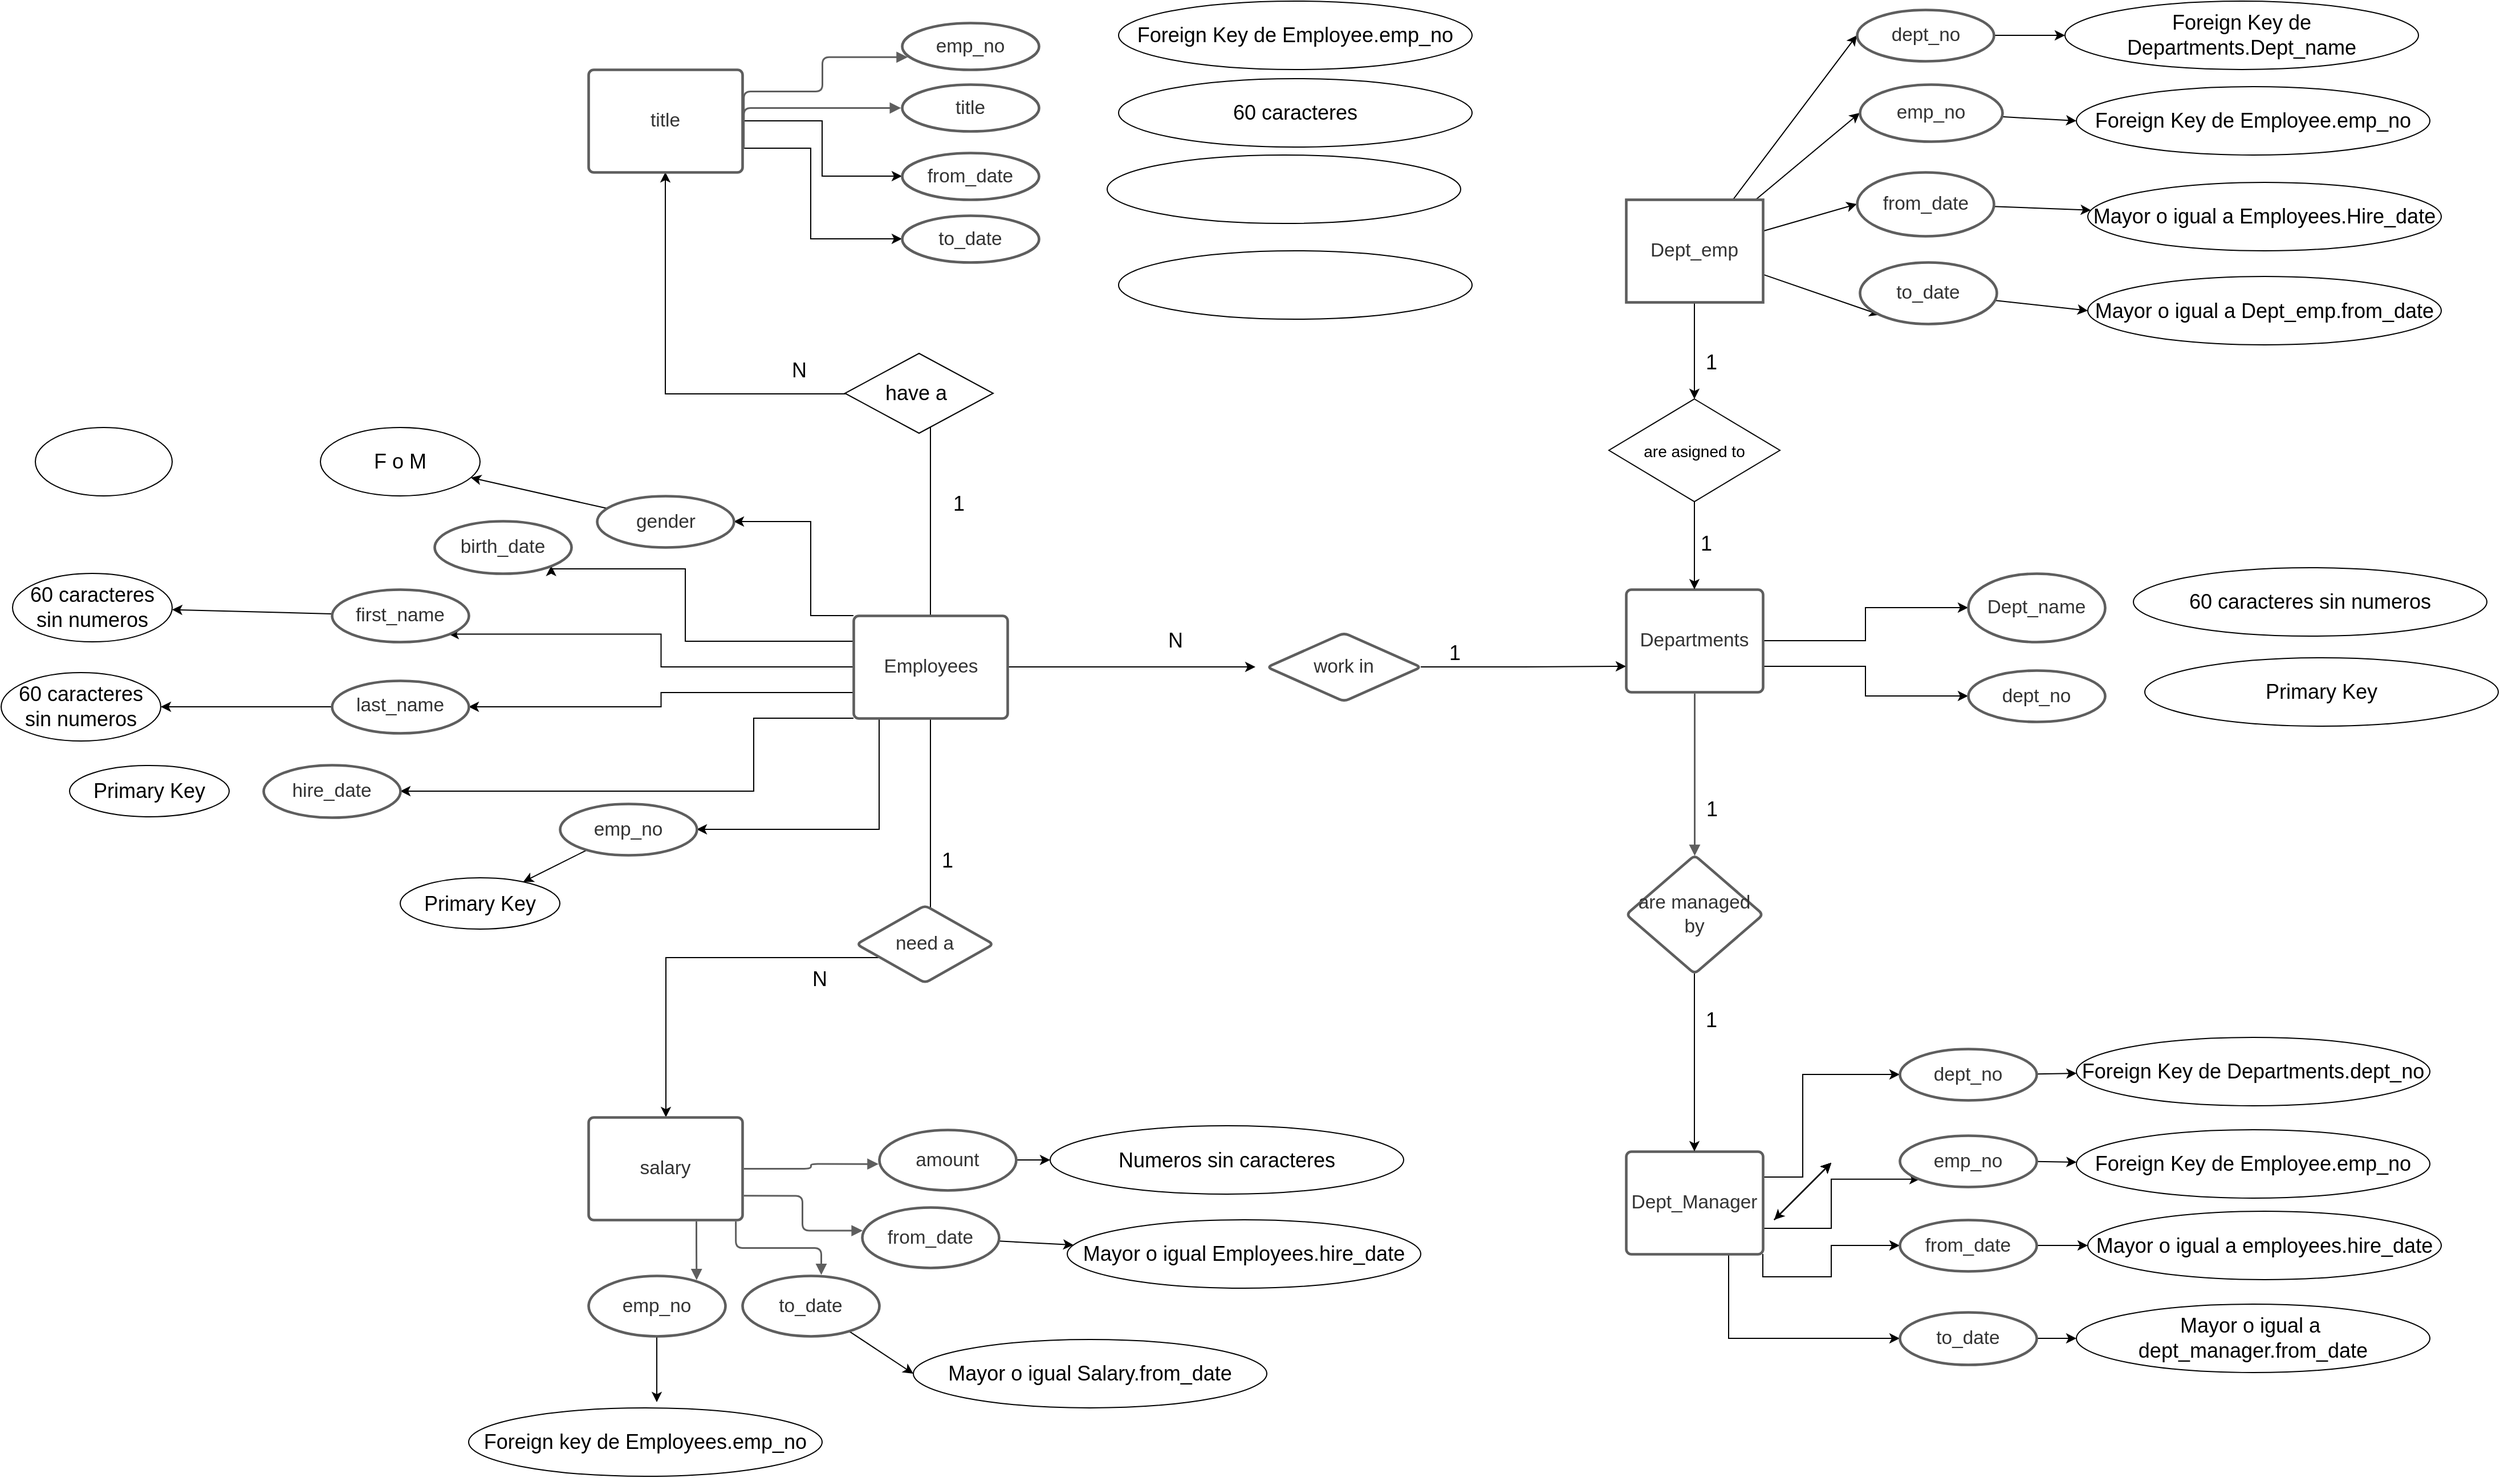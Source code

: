 <mxfile version="20.3.2" type="github">
  <diagram name="Page-1" id="e56a1550-8fbb-45ad-956c-1786394a9013">
    <mxGraphModel dx="3940" dy="1158" grid="1" gridSize="10" guides="1" tooltips="1" connect="1" arrows="1" fold="1" page="1" pageScale="1" pageWidth="1100" pageHeight="850" background="none" math="0" shadow="0">
      <root>
        <mxCell id="0" />
        <mxCell id="1" parent="0" />
        <mxCell id="KcR6Oc8ULUUjkKVTyV3o-144" style="edgeStyle=orthogonalEdgeStyle;rounded=0;orthogonalLoop=1;jettySize=auto;html=1;exitX=0.5;exitY=0;exitDx=0;exitDy=0;entryX=0.5;entryY=1;entryDx=0;entryDy=0;" parent="1" source="KcR6Oc8ULUUjkKVTyV3o-69" target="KcR6Oc8ULUUjkKVTyV3o-119" edge="1">
          <mxGeometry relative="1" as="geometry" />
        </mxCell>
        <mxCell id="KcR6Oc8ULUUjkKVTyV3o-146" style="edgeStyle=orthogonalEdgeStyle;rounded=0;orthogonalLoop=1;jettySize=auto;html=1;exitX=0.5;exitY=1;exitDx=0;exitDy=0;" parent="1" source="KcR6Oc8ULUUjkKVTyV3o-69" target="KcR6Oc8ULUUjkKVTyV3o-101" edge="1">
          <mxGeometry relative="1" as="geometry">
            <Array as="points">
              <mxPoint x="785" y="850" />
              <mxPoint x="553" y="850" />
            </Array>
          </mxGeometry>
        </mxCell>
        <mxCell id="KcR6Oc8ULUUjkKVTyV3o-157" style="edgeStyle=orthogonalEdgeStyle;rounded=0;orthogonalLoop=1;jettySize=auto;html=1;exitX=0.25;exitY=1;exitDx=0;exitDy=0;entryX=1;entryY=0.5;entryDx=0;entryDy=0;" parent="1" source="KcR6Oc8ULUUjkKVTyV3o-69" target="KcR6Oc8ULUUjkKVTyV3o-82" edge="1">
          <mxGeometry relative="1" as="geometry">
            <Array as="points">
              <mxPoint x="740" y="640" />
              <mxPoint x="740" y="738" />
            </Array>
          </mxGeometry>
        </mxCell>
        <mxCell id="KcR6Oc8ULUUjkKVTyV3o-163" style="edgeStyle=orthogonalEdgeStyle;rounded=0;orthogonalLoop=1;jettySize=auto;html=1;exitX=0;exitY=1;exitDx=0;exitDy=0;entryX=1;entryY=0.5;entryDx=0;entryDy=0;" parent="1" source="KcR6Oc8ULUUjkKVTyV3o-69" target="KcR6Oc8ULUUjkKVTyV3o-81" edge="1">
          <mxGeometry relative="1" as="geometry">
            <Array as="points">
              <mxPoint x="630" y="640" />
              <mxPoint x="630" y="704" />
            </Array>
          </mxGeometry>
        </mxCell>
        <mxCell id="KcR6Oc8ULUUjkKVTyV3o-167" style="edgeStyle=orthogonalEdgeStyle;rounded=0;orthogonalLoop=1;jettySize=auto;html=1;exitX=0;exitY=0.75;exitDx=0;exitDy=0;entryX=1;entryY=0.5;entryDx=0;entryDy=0;" parent="1" source="KcR6Oc8ULUUjkKVTyV3o-69" target="KcR6Oc8ULUUjkKVTyV3o-80" edge="1">
          <mxGeometry relative="1" as="geometry" />
        </mxCell>
        <mxCell id="KcR6Oc8ULUUjkKVTyV3o-170" style="edgeStyle=orthogonalEdgeStyle;rounded=0;orthogonalLoop=1;jettySize=auto;html=1;exitX=0;exitY=0.5;exitDx=0;exitDy=0;entryX=1;entryY=1;entryDx=0;entryDy=0;" parent="1" source="KcR6Oc8ULUUjkKVTyV3o-69" target="KcR6Oc8ULUUjkKVTyV3o-79" edge="1">
          <mxGeometry relative="1" as="geometry" />
        </mxCell>
        <mxCell id="KcR6Oc8ULUUjkKVTyV3o-172" style="edgeStyle=orthogonalEdgeStyle;rounded=0;orthogonalLoop=1;jettySize=auto;html=1;exitX=0;exitY=0.25;exitDx=0;exitDy=0;entryX=1;entryY=1;entryDx=0;entryDy=0;" parent="1" source="KcR6Oc8ULUUjkKVTyV3o-69" target="KcR6Oc8ULUUjkKVTyV3o-78" edge="1">
          <mxGeometry relative="1" as="geometry">
            <Array as="points">
              <mxPoint x="570" y="572" />
              <mxPoint x="570" y="509" />
              <mxPoint x="453" y="509" />
            </Array>
          </mxGeometry>
        </mxCell>
        <mxCell id="KcR6Oc8ULUUjkKVTyV3o-174" style="edgeStyle=orthogonalEdgeStyle;rounded=0;orthogonalLoop=1;jettySize=auto;html=1;exitX=0;exitY=0;exitDx=0;exitDy=0;entryX=1;entryY=0.5;entryDx=0;entryDy=0;" parent="1" source="KcR6Oc8ULUUjkKVTyV3o-69" target="KcR6Oc8ULUUjkKVTyV3o-77" edge="1">
          <mxGeometry relative="1" as="geometry">
            <Array as="points">
              <mxPoint x="680" y="550" />
              <mxPoint x="680" y="468" />
            </Array>
          </mxGeometry>
        </mxCell>
        <mxCell id="FEJOQUFaC0oeGkW2y8xq-22" style="edgeStyle=orthogonalEdgeStyle;rounded=0;orthogonalLoop=1;jettySize=auto;html=1;fontSize=18;" edge="1" parent="1" source="KcR6Oc8ULUUjkKVTyV3o-69">
          <mxGeometry relative="1" as="geometry">
            <mxPoint x="1070" y="595" as="targetPoint" />
          </mxGeometry>
        </mxCell>
        <UserObject label="Employees" lucidchartObjectId="xz9R6bpW.FXE" id="KcR6Oc8ULUUjkKVTyV3o-69">
          <mxCell style="html=1;overflow=block;blockSpacing=1;whiteSpace=wrap;fontSize=16.7;fontColor=#333333;align=center;spacing=3.8;strokeColor=#5e5e5e;strokeOpacity=100;rounded=1;absoluteArcSize=1;arcSize=9;strokeWidth=2.3;" parent="1" vertex="1">
            <mxGeometry x="717.5" y="550" width="135" height="90" as="geometry" />
          </mxCell>
        </UserObject>
        <mxCell id="FEJOQUFaC0oeGkW2y8xq-31" style="edgeStyle=orthogonalEdgeStyle;rounded=0;orthogonalLoop=1;jettySize=auto;html=1;entryX=0;entryY=0.5;entryDx=0;entryDy=0;fontSize=18;" edge="1" parent="1" source="KcR6Oc8ULUUjkKVTyV3o-70" target="KcR6Oc8ULUUjkKVTyV3o-76">
          <mxGeometry relative="1" as="geometry" />
        </mxCell>
        <mxCell id="FEJOQUFaC0oeGkW2y8xq-32" style="edgeStyle=orthogonalEdgeStyle;rounded=0;orthogonalLoop=1;jettySize=auto;html=1;exitX=1;exitY=0.75;exitDx=0;exitDy=0;entryX=0;entryY=0.5;entryDx=0;entryDy=0;fontSize=18;" edge="1" parent="1" source="KcR6Oc8ULUUjkKVTyV3o-70" target="KcR6Oc8ULUUjkKVTyV3o-75">
          <mxGeometry relative="1" as="geometry" />
        </mxCell>
        <UserObject label="Departments" lucidchartObjectId="kD9RG~DW.CCm" id="KcR6Oc8ULUUjkKVTyV3o-70">
          <mxCell style="html=1;overflow=block;blockSpacing=1;whiteSpace=wrap;fontSize=16.7;fontColor=#333333;align=center;spacing=3.8;strokeColor=#5e5e5e;strokeOpacity=100;rounded=1;absoluteArcSize=1;arcSize=9;strokeWidth=2.3;" parent="1" vertex="1">
            <mxGeometry x="1395" y="527" width="120" height="90" as="geometry" />
          </mxCell>
        </UserObject>
        <mxCell id="FEJOQUFaC0oeGkW2y8xq-23" style="edgeStyle=orthogonalEdgeStyle;rounded=0;orthogonalLoop=1;jettySize=auto;html=1;entryX=0;entryY=0.75;entryDx=0;entryDy=0;fontSize=18;" edge="1" parent="1" source="KcR6Oc8ULUUjkKVTyV3o-71" target="KcR6Oc8ULUUjkKVTyV3o-70">
          <mxGeometry relative="1" as="geometry">
            <Array as="points" />
          </mxGeometry>
        </mxCell>
        <UserObject label="work in" lucidchartObjectId="pD9RKShQ2z.8" id="KcR6Oc8ULUUjkKVTyV3o-71">
          <mxCell style="html=1;overflow=block;blockSpacing=1;whiteSpace=wrap;shape=rhombus;fontSize=16.7;fontColor=#333333;align=center;spacing=3.8;strokeColor=#5e5e5e;strokeOpacity=100;rounded=1;absoluteArcSize=1;arcSize=9;strokeWidth=2.3;" parent="1" vertex="1">
            <mxGeometry x="1080" y="565" width="135" height="60" as="geometry" />
          </mxCell>
        </UserObject>
        <mxCell id="KcR6Oc8ULUUjkKVTyV3o-176" style="edgeStyle=orthogonalEdgeStyle;rounded=0;orthogonalLoop=1;jettySize=auto;html=1;exitX=1;exitY=0.25;exitDx=0;exitDy=0;entryX=0;entryY=0.5;entryDx=0;entryDy=0;" parent="1" source="KcR6Oc8ULUUjkKVTyV3o-74" target="KcR6Oc8ULUUjkKVTyV3o-89" edge="1">
          <mxGeometry relative="1" as="geometry">
            <Array as="points">
              <mxPoint x="1550" y="1043" />
              <mxPoint x="1550" y="953" />
            </Array>
          </mxGeometry>
        </mxCell>
        <mxCell id="KcR6Oc8ULUUjkKVTyV3o-180" style="edgeStyle=orthogonalEdgeStyle;rounded=0;orthogonalLoop=1;jettySize=auto;html=1;exitX=1;exitY=0.75;exitDx=0;exitDy=0;entryX=0;entryY=1;entryDx=0;entryDy=0;" parent="1" source="KcR6Oc8ULUUjkKVTyV3o-74" target="KcR6Oc8ULUUjkKVTyV3o-88" edge="1">
          <mxGeometry relative="1" as="geometry" />
        </mxCell>
        <mxCell id="KcR6Oc8ULUUjkKVTyV3o-182" style="edgeStyle=orthogonalEdgeStyle;rounded=0;orthogonalLoop=1;jettySize=auto;html=1;exitX=1;exitY=1;exitDx=0;exitDy=0;entryX=0;entryY=0.5;entryDx=0;entryDy=0;" parent="1" source="KcR6Oc8ULUUjkKVTyV3o-74" target="KcR6Oc8ULUUjkKVTyV3o-86" edge="1">
          <mxGeometry relative="1" as="geometry" />
        </mxCell>
        <mxCell id="KcR6Oc8ULUUjkKVTyV3o-185" style="edgeStyle=orthogonalEdgeStyle;rounded=0;orthogonalLoop=1;jettySize=auto;html=1;exitX=0.75;exitY=1;exitDx=0;exitDy=0;entryX=0;entryY=0.5;entryDx=0;entryDy=0;" parent="1" source="KcR6Oc8ULUUjkKVTyV3o-74" target="KcR6Oc8ULUUjkKVTyV3o-87" edge="1">
          <mxGeometry relative="1" as="geometry" />
        </mxCell>
        <UserObject label="Dept_Manager" lucidchartObjectId=".J9R_4g7XJTi" id="KcR6Oc8ULUUjkKVTyV3o-74">
          <mxCell style="html=1;overflow=block;blockSpacing=1;whiteSpace=wrap;fontSize=16.7;fontColor=#333333;align=center;spacing=3.8;strokeColor=#5e5e5e;strokeOpacity=100;rounded=1;absoluteArcSize=1;arcSize=9;strokeWidth=2.3;" parent="1" vertex="1">
            <mxGeometry x="1395" y="1020" width="120" height="90" as="geometry" />
          </mxCell>
        </UserObject>
        <UserObject label="dept_no" lucidchartObjectId="tK9R2TVEed0e" id="KcR6Oc8ULUUjkKVTyV3o-75">
          <mxCell style="html=1;overflow=block;blockSpacing=1;whiteSpace=wrap;ellipse;fontSize=16.7;fontColor=#333333;align=center;spacing=3.8;strokeColor=#5e5e5e;strokeOpacity=100;rounded=1;absoluteArcSize=1;arcSize=9;strokeWidth=2.3;" parent="1" vertex="1">
            <mxGeometry x="1695" y="598" width="120" height="45" as="geometry" />
          </mxCell>
        </UserObject>
        <UserObject label="Dept_name" lucidchartObjectId="TK9RW6eQ4vUa" id="KcR6Oc8ULUUjkKVTyV3o-76">
          <mxCell style="html=1;overflow=block;blockSpacing=1;whiteSpace=wrap;ellipse;fontSize=16.7;fontColor=#333333;align=center;spacing=3.8;strokeColor=#5e5e5e;strokeOpacity=100;rounded=1;absoluteArcSize=1;arcSize=9;strokeWidth=2.3;" parent="1" vertex="1">
            <mxGeometry x="1695" y="513" width="120" height="60" as="geometry" />
          </mxCell>
        </UserObject>
        <mxCell id="FEJOQUFaC0oeGkW2y8xq-113" style="edgeStyle=none;rounded=0;orthogonalLoop=1;jettySize=auto;html=1;fontSize=18;" edge="1" parent="1" source="KcR6Oc8ULUUjkKVTyV3o-77" target="FEJOQUFaC0oeGkW2y8xq-112">
          <mxGeometry relative="1" as="geometry" />
        </mxCell>
        <UserObject label="gender" lucidchartObjectId="8P9Rr2PMkIm8" id="KcR6Oc8ULUUjkKVTyV3o-77">
          <mxCell style="html=1;overflow=block;blockSpacing=1;whiteSpace=wrap;ellipse;fontSize=16.7;fontColor=#333333;align=center;spacing=3.8;strokeColor=#5e5e5e;strokeOpacity=100;rounded=1;absoluteArcSize=1;arcSize=9;strokeWidth=2.3;" parent="1" vertex="1">
            <mxGeometry x="492.5" y="445" width="120" height="45" as="geometry" />
          </mxCell>
        </UserObject>
        <UserObject label="birth_date" lucidchartObjectId="lQ9R~.p6iS9_" id="KcR6Oc8ULUUjkKVTyV3o-78">
          <mxCell style="html=1;overflow=block;blockSpacing=1;whiteSpace=wrap;ellipse;fontSize=16.7;fontColor=#333333;align=center;spacing=3.8;strokeColor=#5e5e5e;strokeOpacity=100;rounded=1;absoluteArcSize=1;arcSize=9;strokeWidth=2.3;" parent="1" vertex="1">
            <mxGeometry x="350" y="467" width="120" height="46" as="geometry" />
          </mxCell>
        </UserObject>
        <mxCell id="FEJOQUFaC0oeGkW2y8xq-115" style="edgeStyle=none;rounded=0;orthogonalLoop=1;jettySize=auto;html=1;fontSize=18;" edge="1" parent="1" source="KcR6Oc8ULUUjkKVTyV3o-79" target="FEJOQUFaC0oeGkW2y8xq-67">
          <mxGeometry relative="1" as="geometry" />
        </mxCell>
        <UserObject label="first_name" lucidchartObjectId="CQ9RGuEqZjhO" id="KcR6Oc8ULUUjkKVTyV3o-79">
          <mxCell style="html=1;overflow=block;blockSpacing=1;whiteSpace=wrap;ellipse;fontSize=16.7;fontColor=#333333;align=center;spacing=3.8;strokeColor=#5e5e5e;strokeOpacity=100;rounded=1;absoluteArcSize=1;arcSize=9;strokeWidth=2.3;" parent="1" vertex="1">
            <mxGeometry x="260" y="527" width="120" height="46" as="geometry" />
          </mxCell>
        </UserObject>
        <mxCell id="FEJOQUFaC0oeGkW2y8xq-66" style="edgeStyle=none;rounded=0;orthogonalLoop=1;jettySize=auto;html=1;exitX=0;exitY=0.5;exitDx=0;exitDy=0;fontSize=18;" edge="1" parent="1" source="KcR6Oc8ULUUjkKVTyV3o-80" target="FEJOQUFaC0oeGkW2y8xq-65">
          <mxGeometry relative="1" as="geometry" />
        </mxCell>
        <UserObject label="&lt;div style=&quot;display: flex; justify-content: center; text-align: center; align-items: baseline; font-size: 0; line-height: 1.25;margin-top: -2px;&quot;&gt;&lt;span&gt;&lt;span style=&quot;font-size:16.7px;color:#333333;&quot;&gt;last_name&lt;/span&gt;&lt;span style=&quot;font-size:16px;color:#000000;&quot;&gt;  &lt;/span&gt;&lt;/span&gt;&lt;/div&gt;" lucidchartObjectId="SQ9RVI8qVVdR" id="KcR6Oc8ULUUjkKVTyV3o-80">
          <mxCell style="html=1;overflow=block;blockSpacing=1;whiteSpace=wrap;ellipse;fontSize=13;spacing=3.8;strokeColor=#5e5e5e;strokeOpacity=100;rounded=1;absoluteArcSize=1;arcSize=9;strokeWidth=2.3;" parent="1" vertex="1">
            <mxGeometry x="260" y="607" width="120" height="46" as="geometry" />
          </mxCell>
        </UserObject>
        <UserObject label="hire_date" lucidchartObjectId="fR9Rlt8UUerg" id="KcR6Oc8ULUUjkKVTyV3o-81">
          <mxCell style="html=1;overflow=block;blockSpacing=1;whiteSpace=wrap;ellipse;fontSize=16.7;fontColor=#333333;align=center;spacing=3.8;strokeColor=#5e5e5e;strokeOpacity=100;rounded=1;absoluteArcSize=1;arcSize=9;strokeWidth=2.3;" parent="1" vertex="1">
            <mxGeometry x="200" y="681" width="120" height="46" as="geometry" />
          </mxCell>
        </UserObject>
        <mxCell id="FEJOQUFaC0oeGkW2y8xq-69" style="edgeStyle=none;rounded=0;orthogonalLoop=1;jettySize=auto;html=1;fontSize=18;" edge="1" parent="1" source="KcR6Oc8ULUUjkKVTyV3o-82" target="FEJOQUFaC0oeGkW2y8xq-68">
          <mxGeometry relative="1" as="geometry" />
        </mxCell>
        <UserObject label="emp_no" lucidchartObjectId="FR9R~3oERHCW" id="KcR6Oc8ULUUjkKVTyV3o-82">
          <mxCell style="html=1;overflow=block;blockSpacing=1;whiteSpace=wrap;ellipse;fontSize=16.7;fontColor=#333333;align=center;spacing=3.8;strokeColor=#5e5e5e;strokeOpacity=100;rounded=1;absoluteArcSize=1;arcSize=9;strokeWidth=2.3;" parent="1" vertex="1">
            <mxGeometry x="460" y="715" width="120" height="45" as="geometry" />
          </mxCell>
        </UserObject>
        <mxCell id="FEJOQUFaC0oeGkW2y8xq-56" value="" style="rounded=0;orthogonalLoop=1;jettySize=auto;html=1;fontSize=14;" edge="1" parent="1" source="KcR6Oc8ULUUjkKVTyV3o-83" target="FEJOQUFaC0oeGkW2y8xq-16">
          <mxGeometry relative="1" as="geometry" />
        </mxCell>
        <mxCell id="FEJOQUFaC0oeGkW2y8xq-122" style="edgeStyle=none;rounded=0;orthogonalLoop=1;jettySize=auto;html=1;entryX=0;entryY=1;entryDx=0;entryDy=0;fontSize=18;" edge="1" parent="1" source="KcR6Oc8ULUUjkKVTyV3o-83" target="KcR6Oc8ULUUjkKVTyV3o-85">
          <mxGeometry relative="1" as="geometry" />
        </mxCell>
        <mxCell id="FEJOQUFaC0oeGkW2y8xq-123" style="edgeStyle=none;rounded=0;orthogonalLoop=1;jettySize=auto;html=1;entryX=0;entryY=0.5;entryDx=0;entryDy=0;fontSize=18;" edge="1" parent="1" source="KcR6Oc8ULUUjkKVTyV3o-83" target="KcR6Oc8ULUUjkKVTyV3o-84">
          <mxGeometry relative="1" as="geometry" />
        </mxCell>
        <mxCell id="FEJOQUFaC0oeGkW2y8xq-124" style="edgeStyle=none;rounded=0;orthogonalLoop=1;jettySize=auto;html=1;entryX=0;entryY=0.5;entryDx=0;entryDy=0;fontSize=18;" edge="1" parent="1" source="KcR6Oc8ULUUjkKVTyV3o-83" target="KcR6Oc8ULUUjkKVTyV3o-91">
          <mxGeometry relative="1" as="geometry" />
        </mxCell>
        <mxCell id="FEJOQUFaC0oeGkW2y8xq-125" style="edgeStyle=none;rounded=0;orthogonalLoop=1;jettySize=auto;html=1;entryX=0;entryY=0.5;entryDx=0;entryDy=0;fontSize=18;" edge="1" parent="1" source="KcR6Oc8ULUUjkKVTyV3o-83" target="KcR6Oc8ULUUjkKVTyV3o-90">
          <mxGeometry relative="1" as="geometry" />
        </mxCell>
        <UserObject label="Dept_emp" lucidchartObjectId="9U9Rp4n7m0in" id="KcR6Oc8ULUUjkKVTyV3o-83">
          <mxCell style="html=1;overflow=block;blockSpacing=1;whiteSpace=wrap;fontSize=16.7;fontColor=#333333;align=center;spacing=3.8;strokeColor=#5e5e5e;strokeOpacity=100;rounded=1;absoluteArcSize=1;arcSize=0;strokeWidth=2.3;" parent="1" vertex="1">
            <mxGeometry x="1395" y="185" width="120" height="90" as="geometry" />
          </mxCell>
        </UserObject>
        <mxCell id="FEJOQUFaC0oeGkW2y8xq-129" style="edgeStyle=none;rounded=0;orthogonalLoop=1;jettySize=auto;html=1;fontSize=18;" edge="1" parent="1" source="KcR6Oc8ULUUjkKVTyV3o-84" target="FEJOQUFaC0oeGkW2y8xq-116">
          <mxGeometry relative="1" as="geometry" />
        </mxCell>
        <UserObject label="from_date" lucidchartObjectId="~Y9Ra.M3.pO~" id="KcR6Oc8ULUUjkKVTyV3o-84">
          <mxCell style="html=1;overflow=block;blockSpacing=1;whiteSpace=wrap;ellipse;fontSize=16.7;fontColor=#333333;align=center;spacing=3.8;strokeColor=#5e5e5e;strokeOpacity=100;rounded=1;absoluteArcSize=1;arcSize=9;strokeWidth=2.3;" parent="1" vertex="1">
            <mxGeometry x="1597.5" y="161" width="120" height="56" as="geometry" />
          </mxCell>
        </UserObject>
        <mxCell id="FEJOQUFaC0oeGkW2y8xq-130" style="edgeStyle=none;rounded=0;orthogonalLoop=1;jettySize=auto;html=1;entryX=0;entryY=0.5;entryDx=0;entryDy=0;fontSize=18;" edge="1" parent="1" source="KcR6Oc8ULUUjkKVTyV3o-85" target="FEJOQUFaC0oeGkW2y8xq-101">
          <mxGeometry relative="1" as="geometry" />
        </mxCell>
        <UserObject label="to_date" lucidchartObjectId="8Z9RhYsD0ph8" id="KcR6Oc8ULUUjkKVTyV3o-85">
          <mxCell style="html=1;overflow=block;blockSpacing=1;whiteSpace=wrap;ellipse;fontSize=16.7;fontColor=#333333;align=center;spacing=3.8;strokeColor=#5e5e5e;strokeOpacity=100;rounded=1;absoluteArcSize=1;arcSize=9;strokeWidth=2.3;" parent="1" vertex="1">
            <mxGeometry x="1600" y="240" width="120" height="54" as="geometry" />
          </mxCell>
        </UserObject>
        <mxCell id="FEJOQUFaC0oeGkW2y8xq-80" value="" style="edgeStyle=none;rounded=0;orthogonalLoop=1;jettySize=auto;html=1;fontSize=18;" edge="1" parent="1" source="KcR6Oc8ULUUjkKVTyV3o-86" target="FEJOQUFaC0oeGkW2y8xq-74">
          <mxGeometry relative="1" as="geometry" />
        </mxCell>
        <UserObject label="from_date" lucidchartObjectId="b29RTk9Mnwc3" id="KcR6Oc8ULUUjkKVTyV3o-86">
          <mxCell style="html=1;overflow=block;blockSpacing=1;whiteSpace=wrap;ellipse;fontSize=16.7;fontColor=#333333;align=center;spacing=3.8;strokeColor=#5e5e5e;strokeOpacity=100;rounded=1;absoluteArcSize=1;arcSize=9;strokeWidth=2.3;" parent="1" vertex="1">
            <mxGeometry x="1635" y="1080" width="120" height="45" as="geometry" />
          </mxCell>
        </UserObject>
        <mxCell id="FEJOQUFaC0oeGkW2y8xq-81" value="" style="edgeStyle=none;rounded=0;orthogonalLoop=1;jettySize=auto;html=1;fontSize=18;" edge="1" parent="1" source="KcR6Oc8ULUUjkKVTyV3o-87" target="FEJOQUFaC0oeGkW2y8xq-75">
          <mxGeometry relative="1" as="geometry" />
        </mxCell>
        <UserObject label="to_date" lucidchartObjectId="149RedD5ZlJK" id="KcR6Oc8ULUUjkKVTyV3o-87">
          <mxCell style="html=1;overflow=block;blockSpacing=1;whiteSpace=wrap;ellipse;fontSize=16.7;fontColor=#333333;align=center;spacing=3.8;strokeColor=#5e5e5e;strokeOpacity=100;rounded=1;absoluteArcSize=1;arcSize=9;strokeWidth=2.3;" parent="1" vertex="1">
            <mxGeometry x="1635" y="1161" width="120" height="46" as="geometry" />
          </mxCell>
        </UserObject>
        <mxCell id="FEJOQUFaC0oeGkW2y8xq-79" value="" style="edgeStyle=none;rounded=0;orthogonalLoop=1;jettySize=auto;html=1;fontSize=18;" edge="1" parent="1" source="KcR6Oc8ULUUjkKVTyV3o-88" target="FEJOQUFaC0oeGkW2y8xq-73">
          <mxGeometry relative="1" as="geometry" />
        </mxCell>
        <UserObject label="emp_no" lucidchartObjectId="d59R7Pp8uAvP" id="KcR6Oc8ULUUjkKVTyV3o-88">
          <mxCell style="html=1;overflow=block;blockSpacing=1;whiteSpace=wrap;ellipse;fontSize=16.7;fontColor=#333333;align=center;spacing=3.8;strokeColor=#5e5e5e;strokeOpacity=100;rounded=1;absoluteArcSize=1;arcSize=9;strokeWidth=2.3;" parent="1" vertex="1">
            <mxGeometry x="1635" y="1006" width="120" height="45" as="geometry" />
          </mxCell>
        </UserObject>
        <mxCell id="FEJOQUFaC0oeGkW2y8xq-78" value="" style="edgeStyle=none;rounded=0;orthogonalLoop=1;jettySize=auto;html=1;fontSize=18;" edge="1" parent="1" source="KcR6Oc8ULUUjkKVTyV3o-89" target="FEJOQUFaC0oeGkW2y8xq-72">
          <mxGeometry relative="1" as="geometry" />
        </mxCell>
        <UserObject label="dept_no" lucidchartObjectId="D59Rg4aX3Pp4" id="KcR6Oc8ULUUjkKVTyV3o-89">
          <mxCell style="html=1;overflow=block;blockSpacing=1;whiteSpace=wrap;ellipse;fontSize=16.7;fontColor=#333333;align=center;spacing=3.8;strokeColor=#5e5e5e;strokeOpacity=100;rounded=1;absoluteArcSize=1;arcSize=9;strokeWidth=2.3;" parent="1" vertex="1">
            <mxGeometry x="1635" y="930" width="120" height="45" as="geometry" />
          </mxCell>
        </UserObject>
        <mxCell id="FEJOQUFaC0oeGkW2y8xq-128" style="edgeStyle=none;rounded=0;orthogonalLoop=1;jettySize=auto;html=1;entryX=0;entryY=0.5;entryDx=0;entryDy=0;fontSize=18;" edge="1" parent="1" source="KcR6Oc8ULUUjkKVTyV3o-90" target="FEJOQUFaC0oeGkW2y8xq-99">
          <mxGeometry relative="1" as="geometry" />
        </mxCell>
        <UserObject label="emp_no" lucidchartObjectId="U59RZL8NjSFG" id="KcR6Oc8ULUUjkKVTyV3o-90">
          <mxCell style="html=1;overflow=block;blockSpacing=1;whiteSpace=wrap;ellipse;fontSize=16.7;fontColor=#333333;align=center;spacing=3.8;strokeColor=#5e5e5e;strokeOpacity=100;rounded=1;absoluteArcSize=1;arcSize=9;strokeWidth=2.3;" parent="1" vertex="1">
            <mxGeometry x="1600" y="84" width="125" height="50" as="geometry" />
          </mxCell>
        </UserObject>
        <mxCell id="FEJOQUFaC0oeGkW2y8xq-126" style="edgeStyle=none;rounded=0;orthogonalLoop=1;jettySize=auto;html=1;entryX=0;entryY=0.5;entryDx=0;entryDy=0;fontSize=18;" edge="1" parent="1" source="KcR6Oc8ULUUjkKVTyV3o-91" target="FEJOQUFaC0oeGkW2y8xq-100">
          <mxGeometry relative="1" as="geometry" />
        </mxCell>
        <UserObject label="dept_no" lucidchartObjectId="b69RqE9rsH8G" id="KcR6Oc8ULUUjkKVTyV3o-91">
          <mxCell style="html=1;overflow=block;blockSpacing=1;whiteSpace=wrap;ellipse;fontSize=16.7;fontColor=#333333;align=center;spacing=3.8;strokeColor=#5e5e5e;strokeOpacity=100;rounded=1;absoluteArcSize=1;arcSize=9;strokeWidth=2.3;" parent="1" vertex="1">
            <mxGeometry x="1597.5" y="18.5" width="120" height="45" as="geometry" />
          </mxCell>
        </UserObject>
        <mxCell id="FEJOQUFaC0oeGkW2y8xq-28" style="edgeStyle=orthogonalEdgeStyle;rounded=0;orthogonalLoop=1;jettySize=auto;html=1;fontSize=18;" edge="1" parent="1" source="KcR6Oc8ULUUjkKVTyV3o-92" target="KcR6Oc8ULUUjkKVTyV3o-74">
          <mxGeometry relative="1" as="geometry" />
        </mxCell>
        <UserObject label="are managed by" lucidchartObjectId="s79R_xznaIiu" id="KcR6Oc8ULUUjkKVTyV3o-92">
          <mxCell style="html=1;overflow=block;blockSpacing=1;whiteSpace=wrap;shape=rhombus;fontSize=16.7;fontColor=#333333;align=center;spacing=3.8;strokeColor=#5e5e5e;strokeOpacity=100;rounded=1;absoluteArcSize=1;arcSize=9;strokeWidth=2.3;" parent="1" vertex="1">
            <mxGeometry x="1395" y="760" width="120" height="104" as="geometry" />
          </mxCell>
        </UserObject>
        <UserObject label="" lucidchartObjectId="C79RkWU5yFMc" id="KcR6Oc8ULUUjkKVTyV3o-93">
          <mxCell style="html=1;jettySize=18;whiteSpace=wrap;fontSize=13;strokeColor=#5E5E5E;strokeWidth=1.5;rounded=1;arcSize=12;edgeStyle=orthogonalEdgeStyle;startArrow=none;endArrow=block;endFill=1;exitX=0.5;exitY=1.012;exitPerimeter=0;entryX=0.5;entryY=0.005;entryPerimeter=0;" parent="1" source="KcR6Oc8ULUUjkKVTyV3o-70" target="KcR6Oc8ULUUjkKVTyV3o-92" edge="1">
            <mxGeometry width="100" height="100" relative="1" as="geometry">
              <Array as="points" />
            </mxGeometry>
          </mxCell>
        </UserObject>
        <UserObject label="salary" lucidchartObjectId="u99RQj9DWF7g" id="KcR6Oc8ULUUjkKVTyV3o-101">
          <mxCell style="html=1;overflow=block;blockSpacing=1;whiteSpace=wrap;fontSize=16.7;fontColor=#333333;align=center;spacing=3.8;strokeColor=#5e5e5e;strokeOpacity=100;rounded=1;absoluteArcSize=1;arcSize=9;strokeWidth=2.3;" parent="1" vertex="1">
            <mxGeometry x="485" y="990" width="135" height="90" as="geometry" />
          </mxCell>
        </UserObject>
        <UserObject label="need a" lucidchartObjectId="-99ROzWdCF~4" id="KcR6Oc8ULUUjkKVTyV3o-102">
          <mxCell style="html=1;overflow=block;blockSpacing=1;whiteSpace=wrap;shape=rhombus;fontSize=16.7;fontColor=#333333;align=center;spacing=3.8;strokeColor=#5e5e5e;strokeOpacity=100;rounded=1;absoluteArcSize=1;arcSize=9;strokeWidth=2.3;" parent="1" vertex="1">
            <mxGeometry x="720" y="804" width="120" height="68" as="geometry" />
          </mxCell>
        </UserObject>
        <mxCell id="FEJOQUFaC0oeGkW2y8xq-83" value="" style="edgeStyle=none;rounded=0;orthogonalLoop=1;jettySize=auto;html=1;fontSize=18;" edge="1" parent="1" source="KcR6Oc8ULUUjkKVTyV3o-105">
          <mxGeometry relative="1" as="geometry">
            <mxPoint x="545" y="1240" as="targetPoint" />
          </mxGeometry>
        </mxCell>
        <UserObject label="emp_no" lucidchartObjectId="e_9R..aQ1MnT" id="KcR6Oc8ULUUjkKVTyV3o-105">
          <mxCell style="html=1;overflow=block;blockSpacing=1;whiteSpace=wrap;ellipse;fontSize=16.7;fontColor=#333333;align=center;spacing=3.8;strokeColor=#5e5e5e;strokeOpacity=100;rounded=1;absoluteArcSize=1;arcSize=9;strokeWidth=2.3;" parent="1" vertex="1">
            <mxGeometry x="485" y="1129" width="120" height="53" as="geometry" />
          </mxCell>
        </UserObject>
        <mxCell id="FEJOQUFaC0oeGkW2y8xq-87" value="" style="edgeStyle=none;rounded=0;orthogonalLoop=1;jettySize=auto;html=1;fontSize=18;" edge="1" parent="1" source="KcR6Oc8ULUUjkKVTyV3o-106" target="FEJOQUFaC0oeGkW2y8xq-85">
          <mxGeometry relative="1" as="geometry" />
        </mxCell>
        <UserObject label="amount" lucidchartObjectId="m_9RS~U_vKWg" id="KcR6Oc8ULUUjkKVTyV3o-106">
          <mxCell style="html=1;overflow=block;blockSpacing=1;whiteSpace=wrap;ellipse;fontSize=16.7;fontColor=#333333;align=center;spacing=3.8;strokeColor=#5e5e5e;strokeOpacity=100;rounded=1;absoluteArcSize=1;arcSize=9;strokeWidth=2.3;" parent="1" vertex="1">
            <mxGeometry x="740" y="1001" width="120" height="53" as="geometry" />
          </mxCell>
        </UserObject>
        <mxCell id="FEJOQUFaC0oeGkW2y8xq-90" style="edgeStyle=none;rounded=0;orthogonalLoop=1;jettySize=auto;html=1;entryX=0;entryY=0.5;entryDx=0;entryDy=0;fontSize=18;" edge="1" parent="1" source="KcR6Oc8ULUUjkKVTyV3o-107" target="FEJOQUFaC0oeGkW2y8xq-89">
          <mxGeometry relative="1" as="geometry" />
        </mxCell>
        <UserObject label="to_date" lucidchartObjectId="v_9Rlf-NGaM1" id="KcR6Oc8ULUUjkKVTyV3o-107">
          <mxCell style="html=1;overflow=block;blockSpacing=1;whiteSpace=wrap;ellipse;fontSize=16.7;fontColor=#333333;align=center;spacing=3.8;strokeColor=#5e5e5e;strokeOpacity=100;rounded=1;absoluteArcSize=1;arcSize=9;strokeWidth=2.3;" parent="1" vertex="1">
            <mxGeometry x="620" y="1129" width="120" height="53" as="geometry" />
          </mxCell>
        </UserObject>
        <mxCell id="FEJOQUFaC0oeGkW2y8xq-88" value="" style="edgeStyle=none;rounded=0;orthogonalLoop=1;jettySize=auto;html=1;fontSize=18;" edge="1" parent="1" source="KcR6Oc8ULUUjkKVTyV3o-108" target="FEJOQUFaC0oeGkW2y8xq-86">
          <mxGeometry relative="1" as="geometry" />
        </mxCell>
        <UserObject label="from_date" lucidchartObjectId="y_9Rtxu3DeZi" id="KcR6Oc8ULUUjkKVTyV3o-108">
          <mxCell style="html=1;overflow=block;blockSpacing=1;whiteSpace=wrap;ellipse;fontSize=16.7;fontColor=#333333;align=center;spacing=3.8;strokeColor=#5e5e5e;strokeOpacity=100;rounded=1;absoluteArcSize=1;arcSize=9;strokeWidth=2.3;" parent="1" vertex="1">
            <mxGeometry x="725" y="1069" width="120" height="53" as="geometry" />
          </mxCell>
        </UserObject>
        <UserObject label="" lucidchartObjectId="z.9RhweRpn8w" id="KcR6Oc8ULUUjkKVTyV3o-109">
          <mxCell style="html=1;jettySize=18;whiteSpace=wrap;fontSize=13;strokeColor=#5E5E5E;strokeWidth=1.5;rounded=1;arcSize=12;edgeStyle=orthogonalEdgeStyle;startArrow=none;endArrow=block;endFill=1;exitX=1.008;exitY=0.5;exitPerimeter=0;entryX=-0.006;entryY=0.563;entryPerimeter=0;" parent="1" source="KcR6Oc8ULUUjkKVTyV3o-101" target="KcR6Oc8ULUUjkKVTyV3o-106" edge="1">
            <mxGeometry width="100" height="100" relative="1" as="geometry">
              <Array as="points" />
            </mxGeometry>
          </mxCell>
        </UserObject>
        <UserObject label="" lucidchartObjectId="B.9R2ahHxNtP" id="KcR6Oc8ULUUjkKVTyV3o-110">
          <mxCell style="html=1;jettySize=18;whiteSpace=wrap;fontSize=13;strokeColor=#5E5E5E;strokeWidth=1.5;rounded=1;arcSize=12;edgeStyle=orthogonalEdgeStyle;startArrow=none;endArrow=block;endFill=1;exitX=1.008;exitY=0.763;exitPerimeter=0;entryX=0.003;entryY=0.383;entryPerimeter=0;" parent="1" source="KcR6Oc8ULUUjkKVTyV3o-101" target="KcR6Oc8ULUUjkKVTyV3o-108" edge="1">
            <mxGeometry width="100" height="100" relative="1" as="geometry">
              <Array as="points" />
            </mxGeometry>
          </mxCell>
        </UserObject>
        <UserObject label="" lucidchartObjectId="D.9RrfljiITh" id="KcR6Oc8ULUUjkKVTyV3o-111">
          <mxCell style="html=1;jettySize=18;whiteSpace=wrap;fontSize=13;strokeColor=#5E5E5E;strokeWidth=1.5;rounded=1;arcSize=12;edgeStyle=orthogonalEdgeStyle;startArrow=none;endArrow=block;endFill=1;exitX=0.956;exitY=1.012;exitPerimeter=0;entryX=0.575;entryY=-0.016;entryPerimeter=0;" parent="1" source="KcR6Oc8ULUUjkKVTyV3o-101" target="KcR6Oc8ULUUjkKVTyV3o-107" edge="1">
            <mxGeometry width="100" height="100" relative="1" as="geometry">
              <Array as="points" />
            </mxGeometry>
          </mxCell>
        </UserObject>
        <mxCell id="FEJOQUFaC0oeGkW2y8xq-48" style="edgeStyle=orthogonalEdgeStyle;rounded=0;orthogonalLoop=1;jettySize=auto;html=1;entryX=0;entryY=0.5;entryDx=0;entryDy=0;fontSize=18;" edge="1" parent="1" source="KcR6Oc8ULUUjkKVTyV3o-119" target="KcR6Oc8ULUUjkKVTyV3o-124">
          <mxGeometry relative="1" as="geometry">
            <Array as="points">
              <mxPoint x="680" y="140" />
              <mxPoint x="680" y="220" />
            </Array>
          </mxGeometry>
        </mxCell>
        <mxCell id="FEJOQUFaC0oeGkW2y8xq-50" style="edgeStyle=orthogonalEdgeStyle;rounded=0;orthogonalLoop=1;jettySize=auto;html=1;entryX=0;entryY=0.5;entryDx=0;entryDy=0;fontSize=18;" edge="1" parent="1" source="KcR6Oc8ULUUjkKVTyV3o-119" target="KcR6Oc8ULUUjkKVTyV3o-123">
          <mxGeometry relative="1" as="geometry" />
        </mxCell>
        <UserObject label="title" lucidchartObjectId="Nb-RhhHM5t3E" id="KcR6Oc8ULUUjkKVTyV3o-119">
          <mxCell style="html=1;overflow=block;blockSpacing=1;whiteSpace=wrap;fontSize=16.7;fontColor=#333333;align=center;spacing=3.8;strokeColor=#5e5e5e;strokeOpacity=100;rounded=1;absoluteArcSize=1;arcSize=9;strokeWidth=2.3;" parent="1" vertex="1">
            <mxGeometry x="485" y="71" width="135" height="90" as="geometry" />
          </mxCell>
        </UserObject>
        <UserObject label="emp_no" lucidchartObjectId="se-RFE4b1g1M" id="KcR6Oc8ULUUjkKVTyV3o-120">
          <mxCell style="html=1;overflow=block;blockSpacing=1;whiteSpace=wrap;ellipse;fontSize=16.7;fontColor=#333333;align=center;spacing=3.8;strokeColor=#5e5e5e;strokeOpacity=100;rounded=1;absoluteArcSize=1;arcSize=9;strokeWidth=2.3;" parent="1" vertex="1">
            <mxGeometry x="760" y="30" width="120" height="41" as="geometry" />
          </mxCell>
        </UserObject>
        <UserObject label="title" lucidchartObjectId="ze-RI~kXz5-9" id="KcR6Oc8ULUUjkKVTyV3o-121">
          <mxCell style="html=1;overflow=block;blockSpacing=1;whiteSpace=wrap;ellipse;fontSize=16.7;fontColor=#333333;align=center;spacing=3.8;strokeColor=#5e5e5e;strokeOpacity=100;rounded=1;absoluteArcSize=1;arcSize=9;strokeWidth=2.3;" parent="1" vertex="1">
            <mxGeometry x="760" y="84" width="120" height="41" as="geometry" />
          </mxCell>
        </UserObject>
        <UserObject label="" lucidchartObjectId="~e-Rg.IHXh5W" id="KcR6Oc8ULUUjkKVTyV3o-122">
          <mxCell style="html=1;jettySize=18;whiteSpace=wrap;fontSize=13;strokeColor=#5E5E5E;strokeWidth=1.5;rounded=1;arcSize=12;edgeStyle=orthogonalEdgeStyle;startArrow=none;endArrow=block;endFill=1;exitX=0.7;exitY=1.012;exitPerimeter=0;entryX=0.789;entryY=0.07;entryPerimeter=0;" parent="1" source="KcR6Oc8ULUUjkKVTyV3o-101" target="KcR6Oc8ULUUjkKVTyV3o-105" edge="1">
            <mxGeometry width="100" height="100" relative="1" as="geometry">
              <Array as="points" />
            </mxGeometry>
          </mxCell>
        </UserObject>
        <UserObject label="from_date" lucidchartObjectId="Yh-Ra2lJoGX_" id="KcR6Oc8ULUUjkKVTyV3o-123">
          <mxCell style="html=1;overflow=block;blockSpacing=1;whiteSpace=wrap;ellipse;fontSize=16.7;fontColor=#333333;align=center;spacing=3.8;strokeColor=#5e5e5e;strokeOpacity=100;rounded=1;absoluteArcSize=1;arcSize=9;strokeWidth=2.3;" parent="1" vertex="1">
            <mxGeometry x="760" y="144" width="120" height="41" as="geometry" />
          </mxCell>
        </UserObject>
        <UserObject label="to_date" lucidchartObjectId="-h-Rqpt6DNNr" id="KcR6Oc8ULUUjkKVTyV3o-124">
          <mxCell style="html=1;overflow=block;blockSpacing=1;whiteSpace=wrap;ellipse;fontSize=16.7;fontColor=#333333;align=center;spacing=3.8;strokeColor=#5e5e5e;strokeOpacity=100;rounded=1;absoluteArcSize=1;arcSize=9;strokeWidth=2.3;" parent="1" vertex="1">
            <mxGeometry x="760" y="199" width="120" height="41" as="geometry" />
          </mxCell>
        </UserObject>
        <UserObject label="" lucidchartObjectId="Si-R5-0Ub5Gb" id="KcR6Oc8ULUUjkKVTyV3o-125">
          <mxCell style="html=1;jettySize=18;whiteSpace=wrap;fontSize=13;strokeColor=#5E5E5E;strokeWidth=1.5;rounded=1;arcSize=12;edgeStyle=orthogonalEdgeStyle;startArrow=none;endArrow=block;endFill=1;exitX=1.008;exitY=0.5;exitPerimeter=0;entryX=0.04;entryY=0.73;entryPerimeter=0;" parent="1" source="KcR6Oc8ULUUjkKVTyV3o-119" target="KcR6Oc8ULUUjkKVTyV3o-120" edge="1">
            <mxGeometry width="100" height="100" relative="1" as="geometry">
              <Array as="points">
                <mxPoint x="621" y="90" />
                <mxPoint x="690" y="90" />
                <mxPoint x="690" y="60" />
              </Array>
            </mxGeometry>
          </mxCell>
        </UserObject>
        <UserObject label="" lucidchartObjectId="Vi-RmRN9pK9p" id="KcR6Oc8ULUUjkKVTyV3o-126">
          <mxCell style="html=1;jettySize=18;whiteSpace=wrap;fontSize=13;strokeColor=#5E5E5E;strokeWidth=1.5;rounded=1;arcSize=12;edgeStyle=orthogonalEdgeStyle;startArrow=none;endArrow=block;endFill=1;exitX=1.008;exitY=0.765;exitPerimeter=0;entryX=-0.009;entryY=0.5;entryPerimeter=0;" parent="1" source="KcR6Oc8ULUUjkKVTyV3o-119" target="KcR6Oc8ULUUjkKVTyV3o-121" edge="1">
            <mxGeometry width="100" height="100" relative="1" as="geometry">
              <Array as="points">
                <mxPoint x="621" y="105" />
              </Array>
            </mxGeometry>
          </mxCell>
        </UserObject>
        <mxCell id="KcR6Oc8ULUUjkKVTyV3o-142" value="&lt;font style=&quot;font-size: 18px;&quot;&gt;have a&amp;nbsp;&lt;/font&gt;" style="rhombus;whiteSpace=wrap;html=1;" parent="1" vertex="1">
          <mxGeometry x="710" y="320" width="130" height="70" as="geometry" />
        </mxCell>
        <mxCell id="KcR6Oc8ULUUjkKVTyV3o-145" value="" style="endArrow=classic;html=1;rounded=0;" parent="1" edge="1">
          <mxGeometry width="50" height="50" relative="1" as="geometry">
            <mxPoint x="1525" y="1080" as="sourcePoint" />
            <mxPoint x="1575" y="1030" as="targetPoint" />
          </mxGeometry>
        </mxCell>
        <mxCell id="KcR6Oc8ULUUjkKVTyV3o-147" value="" style="endArrow=classic;html=1;rounded=0;" parent="1" edge="1">
          <mxGeometry width="50" height="50" relative="1" as="geometry">
            <mxPoint x="1525" y="1080" as="sourcePoint" />
            <mxPoint x="1575" y="1030" as="targetPoint" />
          </mxGeometry>
        </mxCell>
        <mxCell id="KcR6Oc8ULUUjkKVTyV3o-148" value="" style="endArrow=classic;startArrow=classic;html=1;rounded=0;" parent="1" edge="1">
          <mxGeometry width="50" height="50" relative="1" as="geometry">
            <mxPoint x="1525" y="1080" as="sourcePoint" />
            <mxPoint x="1575" y="1030" as="targetPoint" />
          </mxGeometry>
        </mxCell>
        <mxCell id="KcR6Oc8ULUUjkKVTyV3o-151" value="" style="endArrow=classic;html=1;rounded=0;" parent="1" edge="1">
          <mxGeometry width="50" height="50" relative="1" as="geometry">
            <mxPoint x="1525" y="1080" as="sourcePoint" />
            <mxPoint x="1575" y="1030" as="targetPoint" />
          </mxGeometry>
        </mxCell>
        <mxCell id="KcR6Oc8ULUUjkKVTyV3o-153" value="" style="endArrow=classic;html=1;rounded=0;" parent="1" edge="1">
          <mxGeometry width="50" height="50" relative="1" as="geometry">
            <mxPoint x="1525" y="1080" as="sourcePoint" />
            <mxPoint x="1575" y="1030" as="targetPoint" />
          </mxGeometry>
        </mxCell>
        <mxCell id="KcR6Oc8ULUUjkKVTyV3o-156" value="" style="endArrow=classic;html=1;rounded=0;" parent="1" edge="1">
          <mxGeometry width="50" height="50" relative="1" as="geometry">
            <mxPoint x="1525" y="1080" as="sourcePoint" />
            <mxPoint x="1575" y="1030" as="targetPoint" />
          </mxGeometry>
        </mxCell>
        <mxCell id="FEJOQUFaC0oeGkW2y8xq-1" value="&lt;span style=&quot;font-size: 18px;&quot;&gt;1&lt;/span&gt;" style="text;html=1;strokeColor=none;fillColor=none;align=center;verticalAlign=middle;whiteSpace=wrap;rounded=0;" vertex="1" parent="1">
          <mxGeometry x="1440" y="312.5" width="60" height="30" as="geometry" />
        </mxCell>
        <mxCell id="FEJOQUFaC0oeGkW2y8xq-4" value="&lt;font style=&quot;font-size: 18px;&quot;&gt;1&lt;/font&gt;" style="text;html=1;strokeColor=none;fillColor=none;align=center;verticalAlign=middle;whiteSpace=wrap;rounded=0;" vertex="1" parent="1">
          <mxGeometry x="1215" y="568" width="60" height="30" as="geometry" />
        </mxCell>
        <mxCell id="FEJOQUFaC0oeGkW2y8xq-5" value="&lt;span style=&quot;font-size: 18px;&quot;&gt;N&lt;/span&gt;" style="text;html=1;strokeColor=none;fillColor=none;align=center;verticalAlign=middle;whiteSpace=wrap;rounded=0;" vertex="1" parent="1">
          <mxGeometry x="640" y="320" width="60" height="30" as="geometry" />
        </mxCell>
        <mxCell id="FEJOQUFaC0oeGkW2y8xq-6" value="&lt;font style=&quot;font-size: 18px;&quot;&gt;N&lt;/font&gt;" style="text;html=1;strokeColor=none;fillColor=none;align=center;verticalAlign=middle;whiteSpace=wrap;rounded=0;" vertex="1" parent="1">
          <mxGeometry x="657.5" y="804" width="60" height="130" as="geometry" />
        </mxCell>
        <mxCell id="FEJOQUFaC0oeGkW2y8xq-13" value="&lt;font style=&quot;font-size: 18px;&quot;&gt;1&lt;/font&gt;" style="text;html=1;strokeColor=none;fillColor=none;align=center;verticalAlign=middle;whiteSpace=wrap;rounded=0;" vertex="1" parent="1">
          <mxGeometry x="1440" y="872" width="60" height="65" as="geometry" />
        </mxCell>
        <mxCell id="FEJOQUFaC0oeGkW2y8xq-14" style="edgeStyle=orthogonalEdgeStyle;rounded=0;orthogonalLoop=1;jettySize=auto;html=1;exitX=0.5;exitY=1;exitDx=0;exitDy=0;fontSize=18;" edge="1" parent="1" source="FEJOQUFaC0oeGkW2y8xq-6" target="FEJOQUFaC0oeGkW2y8xq-6">
          <mxGeometry relative="1" as="geometry" />
        </mxCell>
        <mxCell id="FEJOQUFaC0oeGkW2y8xq-57" value="" style="edgeStyle=orthogonalEdgeStyle;rounded=0;orthogonalLoop=1;jettySize=auto;html=1;fontSize=14;" edge="1" parent="1" source="FEJOQUFaC0oeGkW2y8xq-16" target="KcR6Oc8ULUUjkKVTyV3o-70">
          <mxGeometry relative="1" as="geometry" />
        </mxCell>
        <mxCell id="FEJOQUFaC0oeGkW2y8xq-16" value="&lt;font style=&quot;font-size: 14px;&quot;&gt;are asigned to&lt;/font&gt;" style="rhombus;whiteSpace=wrap;html=1;fontSize=18;" vertex="1" parent="1">
          <mxGeometry x="1380" y="360" width="150" height="90" as="geometry" />
        </mxCell>
        <mxCell id="FEJOQUFaC0oeGkW2y8xq-65" value="60 caracteres&lt;br&gt;sin numeros" style="ellipse;whiteSpace=wrap;html=1;fontSize=18;" vertex="1" parent="1">
          <mxGeometry x="-30" y="600" width="140" height="60" as="geometry" />
        </mxCell>
        <mxCell id="FEJOQUFaC0oeGkW2y8xq-67" value="60 caracteres&lt;br&gt;sin numeros" style="ellipse;whiteSpace=wrap;html=1;fontSize=18;" vertex="1" parent="1">
          <mxGeometry x="-20" y="513" width="140" height="60" as="geometry" />
        </mxCell>
        <mxCell id="FEJOQUFaC0oeGkW2y8xq-68" value="Primary Key" style="ellipse;whiteSpace=wrap;html=1;fontSize=18;" vertex="1" parent="1">
          <mxGeometry x="320" y="780" width="140" height="45" as="geometry" />
        </mxCell>
        <mxCell id="FEJOQUFaC0oeGkW2y8xq-70" value="Primary Key" style="ellipse;whiteSpace=wrap;html=1;fontSize=18;" vertex="1" parent="1">
          <mxGeometry x="30" y="681.5" width="140" height="45" as="geometry" />
        </mxCell>
        <mxCell id="FEJOQUFaC0oeGkW2y8xq-72" value="Foreign Key de Departments.dept_no" style="ellipse;whiteSpace=wrap;html=1;fontSize=18;" vertex="1" parent="1">
          <mxGeometry x="1790" y="920" width="310" height="60" as="geometry" />
        </mxCell>
        <mxCell id="FEJOQUFaC0oeGkW2y8xq-73" value="Foreign Key de Employee.emp_no" style="ellipse;whiteSpace=wrap;html=1;fontSize=18;" vertex="1" parent="1">
          <mxGeometry x="1790" y="1001" width="310" height="60" as="geometry" />
        </mxCell>
        <mxCell id="FEJOQUFaC0oeGkW2y8xq-74" value="Mayor o igual a employees.hire_date" style="ellipse;whiteSpace=wrap;html=1;fontSize=18;" vertex="1" parent="1">
          <mxGeometry x="1800" y="1072.5" width="310" height="60" as="geometry" />
        </mxCell>
        <mxCell id="FEJOQUFaC0oeGkW2y8xq-75" value="Mayor o igual a&amp;nbsp; dept_manager.from_date" style="ellipse;whiteSpace=wrap;html=1;fontSize=18;" vertex="1" parent="1">
          <mxGeometry x="1790" y="1154" width="310" height="60" as="geometry" />
        </mxCell>
        <mxCell id="FEJOQUFaC0oeGkW2y8xq-82" value="Foreign key de Employees.emp_no" style="ellipse;whiteSpace=wrap;html=1;fontSize=18;" vertex="1" parent="1">
          <mxGeometry x="380" y="1245" width="310" height="60" as="geometry" />
        </mxCell>
        <mxCell id="FEJOQUFaC0oeGkW2y8xq-85" value="Numeros sin caracteres" style="ellipse;whiteSpace=wrap;html=1;fontSize=18;" vertex="1" parent="1">
          <mxGeometry x="890" y="997.5" width="310" height="60" as="geometry" />
        </mxCell>
        <mxCell id="FEJOQUFaC0oeGkW2y8xq-86" value="Mayor o igual Employees.hire_date" style="ellipse;whiteSpace=wrap;html=1;fontSize=18;" vertex="1" parent="1">
          <mxGeometry x="905" y="1080" width="310" height="60" as="geometry" />
        </mxCell>
        <mxCell id="FEJOQUFaC0oeGkW2y8xq-89" value="Mayor o igual Salary.from_date" style="ellipse;whiteSpace=wrap;html=1;fontSize=18;" vertex="1" parent="1">
          <mxGeometry x="770" y="1185" width="310" height="60" as="geometry" />
        </mxCell>
        <mxCell id="FEJOQUFaC0oeGkW2y8xq-93" value="&lt;font style=&quot;font-size: 18px;&quot;&gt;N&lt;/font&gt;" style="text;html=1;strokeColor=none;fillColor=none;align=center;verticalAlign=middle;whiteSpace=wrap;rounded=0;" vertex="1" parent="1">
          <mxGeometry x="970" y="557" width="60" height="30" as="geometry" />
        </mxCell>
        <mxCell id="FEJOQUFaC0oeGkW2y8xq-98" value="Foreign Key de Employee.emp_no" style="ellipse;whiteSpace=wrap;html=1;fontSize=18;" vertex="1" parent="1">
          <mxGeometry x="950" y="11" width="310" height="60" as="geometry" />
        </mxCell>
        <mxCell id="FEJOQUFaC0oeGkW2y8xq-99" value="Foreign Key de Employee.emp_no" style="ellipse;whiteSpace=wrap;html=1;fontSize=18;" vertex="1" parent="1">
          <mxGeometry x="1790" y="86" width="310" height="60" as="geometry" />
        </mxCell>
        <mxCell id="FEJOQUFaC0oeGkW2y8xq-100" value="Foreign Key de Departments.Dept_name" style="ellipse;whiteSpace=wrap;html=1;fontSize=18;" vertex="1" parent="1">
          <mxGeometry x="1780" y="11" width="310" height="60" as="geometry" />
        </mxCell>
        <mxCell id="FEJOQUFaC0oeGkW2y8xq-101" value="Mayor o igual a Dept_emp.from_date" style="ellipse;whiteSpace=wrap;html=1;fontSize=18;" vertex="1" parent="1">
          <mxGeometry x="1800" y="252.5" width="310" height="60" as="geometry" />
        </mxCell>
        <mxCell id="FEJOQUFaC0oeGkW2y8xq-102" value="" style="ellipse;whiteSpace=wrap;html=1;fontSize=18;" vertex="1" parent="1">
          <mxGeometry x="940" y="146" width="310" height="60" as="geometry" />
        </mxCell>
        <mxCell id="FEJOQUFaC0oeGkW2y8xq-103" value="&lt;font style=&quot;font-size: 18px;&quot;&gt;1&lt;/font&gt;" style="text;html=1;strokeColor=none;fillColor=none;align=center;verticalAlign=middle;whiteSpace=wrap;rounded=0;" vertex="1" parent="1">
          <mxGeometry x="780" y="437" width="60" height="30" as="geometry" />
        </mxCell>
        <mxCell id="FEJOQUFaC0oeGkW2y8xq-107" value="1" style="text;html=1;align=center;verticalAlign=middle;resizable=0;points=[];autosize=1;strokeColor=none;fillColor=none;fontSize=18;" vertex="1" parent="1">
          <mxGeometry x="1450" y="467" width="30" height="40" as="geometry" />
        </mxCell>
        <mxCell id="FEJOQUFaC0oeGkW2y8xq-108" value="&lt;font style=&quot;font-size: 18px;&quot;&gt;1&lt;/font&gt;" style="text;html=1;strokeColor=none;fillColor=none;align=center;verticalAlign=middle;whiteSpace=wrap;rounded=0;" vertex="1" parent="1">
          <mxGeometry x="770" y="750" width="60" height="30" as="geometry" />
        </mxCell>
        <mxCell id="FEJOQUFaC0oeGkW2y8xq-111" value="1" style="text;html=1;align=center;verticalAlign=middle;resizable=0;points=[];autosize=1;strokeColor=none;fillColor=none;fontSize=18;" vertex="1" parent="1">
          <mxGeometry x="1455" y="700" width="30" height="40" as="geometry" />
        </mxCell>
        <mxCell id="FEJOQUFaC0oeGkW2y8xq-112" value="F o M" style="ellipse;whiteSpace=wrap;html=1;fontSize=18;" vertex="1" parent="1">
          <mxGeometry x="250" y="385" width="140" height="60" as="geometry" />
        </mxCell>
        <mxCell id="FEJOQUFaC0oeGkW2y8xq-116" value="Mayor o igual a Employees.Hire_date" style="ellipse;whiteSpace=wrap;html=1;fontSize=18;" vertex="1" parent="1">
          <mxGeometry x="1800" y="170" width="310" height="60" as="geometry" />
        </mxCell>
        <mxCell id="FEJOQUFaC0oeGkW2y8xq-131" value="Primary Key" style="ellipse;whiteSpace=wrap;html=1;fontSize=18;" vertex="1" parent="1">
          <mxGeometry x="1850" y="587" width="310" height="60" as="geometry" />
        </mxCell>
        <mxCell id="FEJOQUFaC0oeGkW2y8xq-132" value="60 caracteres sin numeros" style="ellipse;whiteSpace=wrap;html=1;fontSize=18;" vertex="1" parent="1">
          <mxGeometry x="1840" y="508" width="310" height="60" as="geometry" />
        </mxCell>
        <mxCell id="FEJOQUFaC0oeGkW2y8xq-134" value="60 caracteres" style="ellipse;whiteSpace=wrap;html=1;fontSize=18;" vertex="1" parent="1">
          <mxGeometry x="950" y="79" width="310" height="60" as="geometry" />
        </mxCell>
        <mxCell id="FEJOQUFaC0oeGkW2y8xq-135" value="" style="ellipse;whiteSpace=wrap;html=1;fontSize=18;" vertex="1" parent="1">
          <mxGeometry y="385" width="120" height="60" as="geometry" />
        </mxCell>
        <mxCell id="FEJOQUFaC0oeGkW2y8xq-137" value="" style="ellipse;whiteSpace=wrap;html=1;fontSize=18;" vertex="1" parent="1">
          <mxGeometry x="950" y="230" width="310" height="60" as="geometry" />
        </mxCell>
      </root>
    </mxGraphModel>
  </diagram>
</mxfile>
